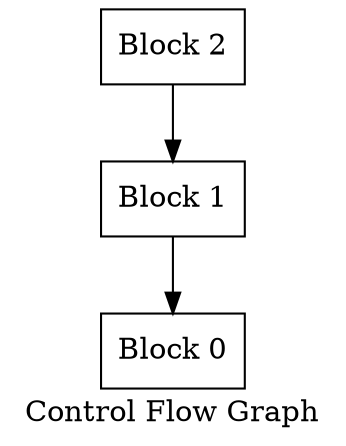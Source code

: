 digraph "Control Flow Graph" {
    label="Control Flow Graph"

    Node0x0 [shape=record,label="{Block 0}"];
    Node0x1 [shape=record,label="{Block 1}"];
    Node0x1 -> Node0x0
    Node0x2 [shape=record,label="{Block 2}"];
    Node0x2 -> Node0x1
}
